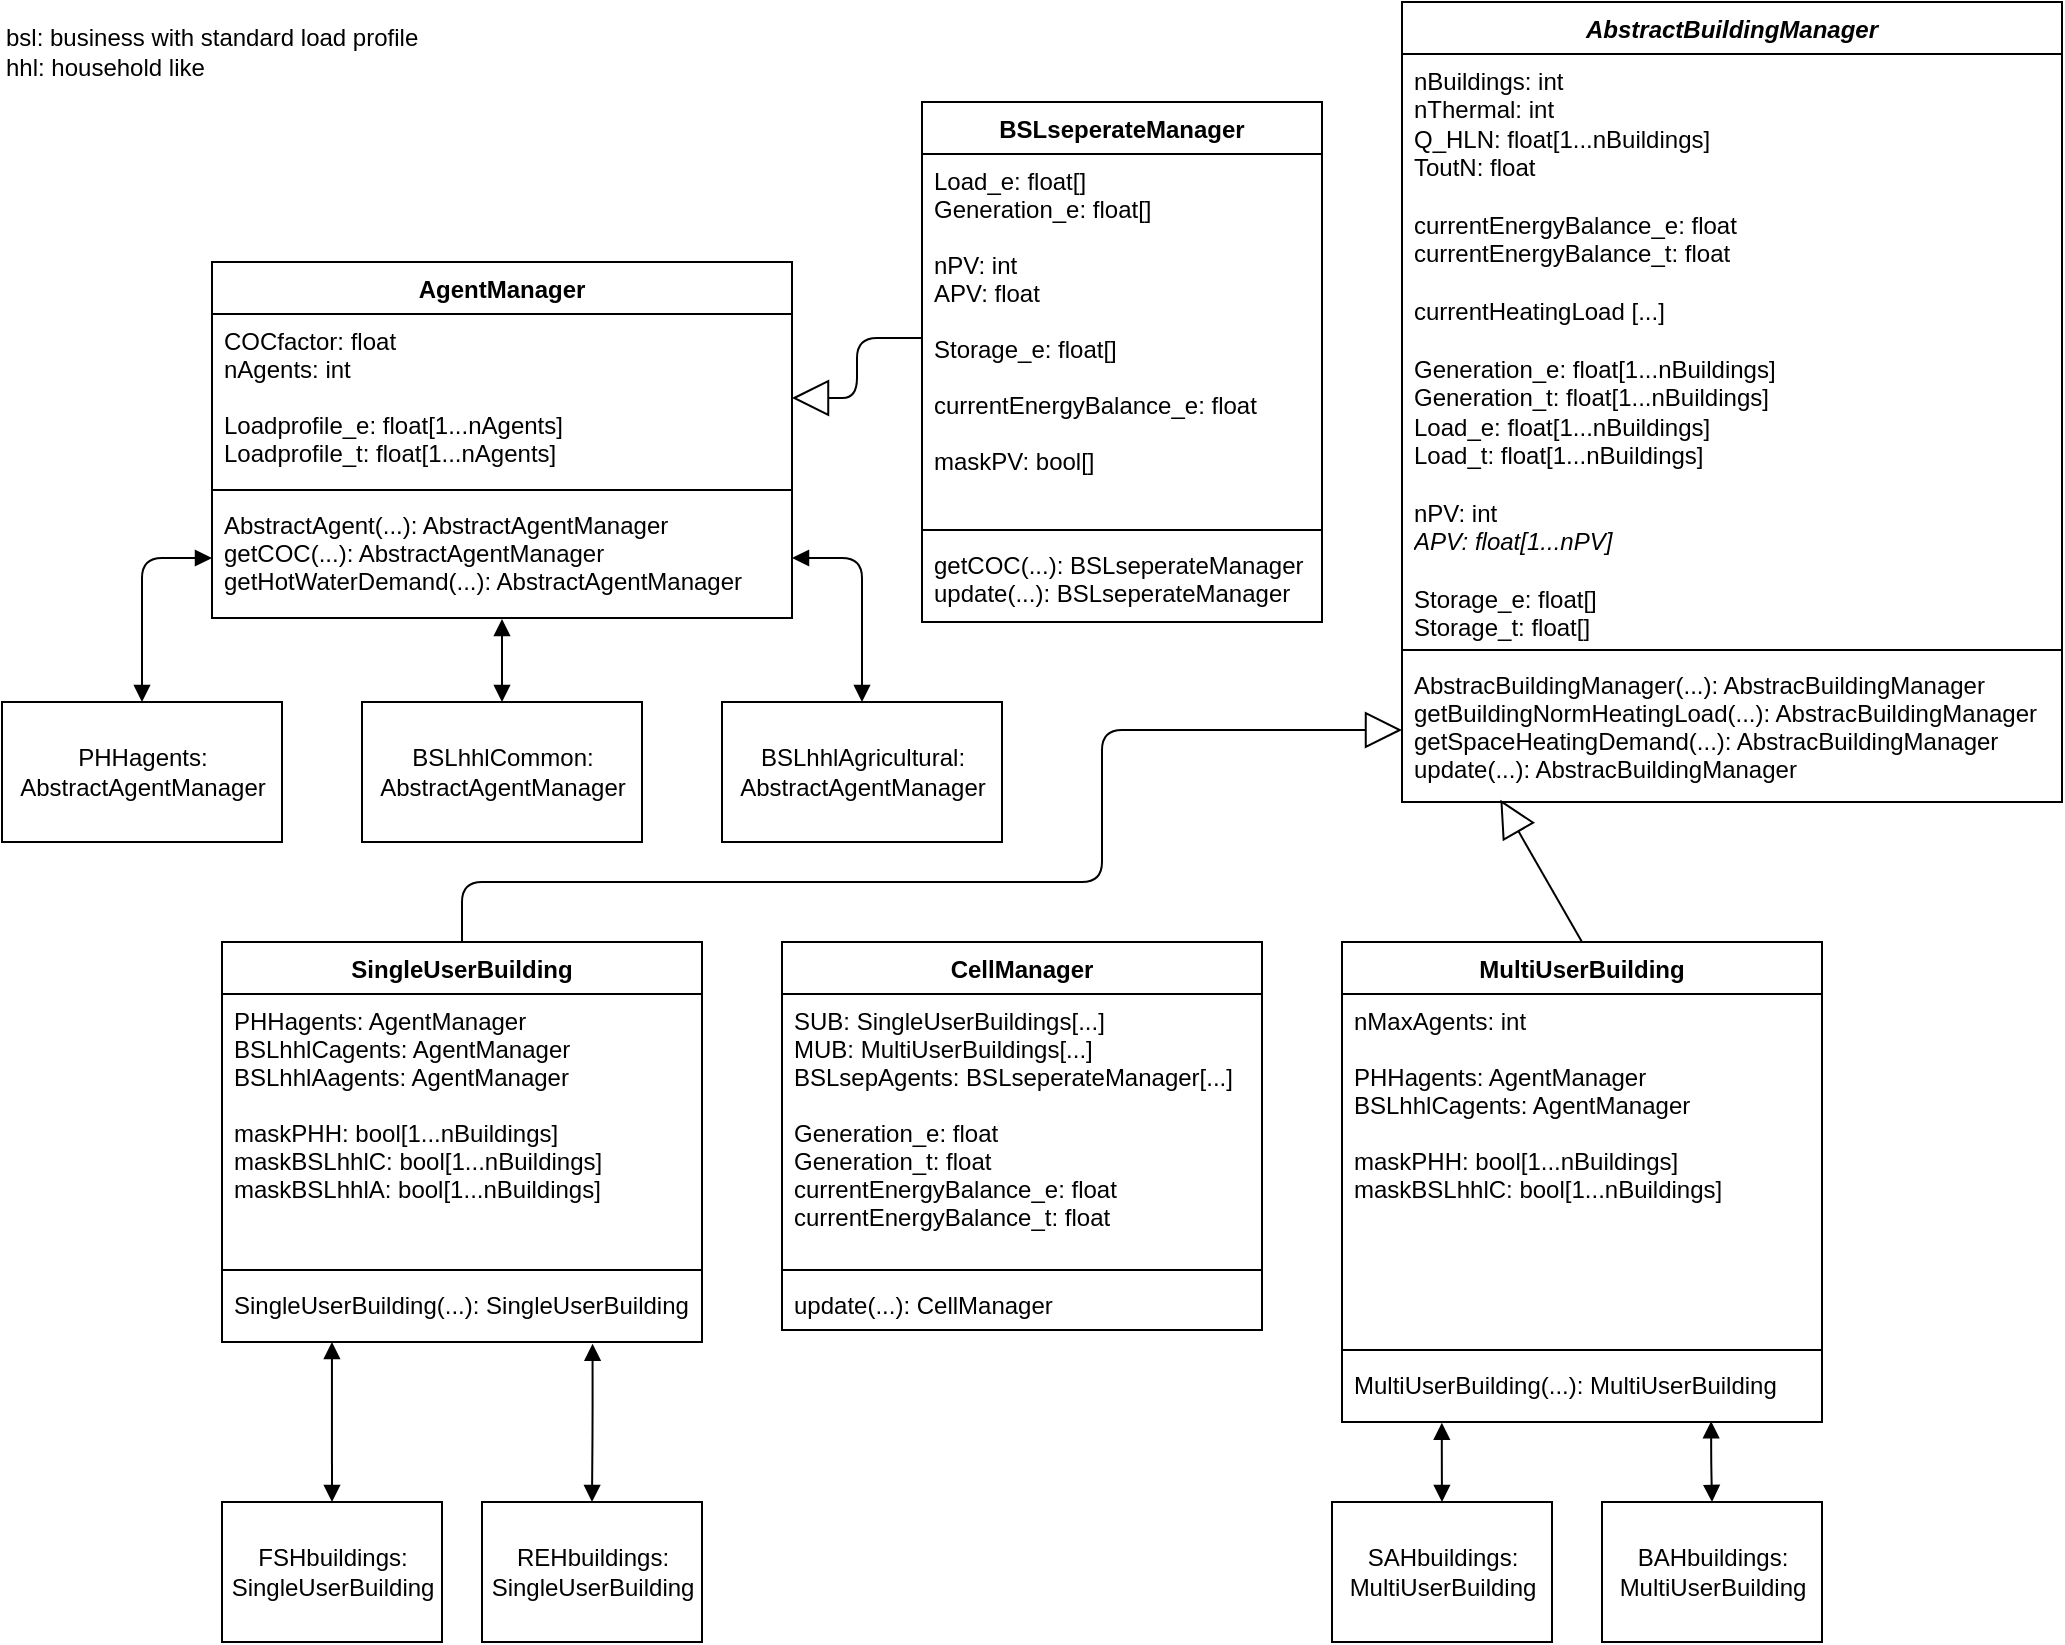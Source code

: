 <mxfile version="13.7.9" type="device" pages="2"><diagram name="WithBuildings" id="p5n9hh2lU_xs5VrVmWJI"><mxGraphModel dx="1486" dy="1366" grid="1" gridSize="10" guides="1" tooltips="1" connect="1" arrows="1" fold="1" page="0" pageScale="1" pageWidth="827" pageHeight="1169" math="0" shadow="0"><root><mxCell id="iIcprCzqa_35tkKyvTwe-0"/><mxCell id="iIcprCzqa_35tkKyvTwe-1" parent="iIcprCzqa_35tkKyvTwe-0"/><mxCell id="QMIA2FYux0bxxh33_tpN-4" value="PHHagents: &lt;br&gt;AbstractAgentManager" style="html=1;" parent="iIcprCzqa_35tkKyvTwe-1" vertex="1"><mxGeometry x="-70" y="240" width="140" height="70" as="geometry"/></mxCell><mxCell id="QMIA2FYux0bxxh33_tpN-5" value="" style="endArrow=block;startArrow=block;endFill=1;startFill=1;html=1;entryX=0.5;entryY=0;entryDx=0;entryDy=0;edgeStyle=orthogonalEdgeStyle;exitX=0;exitY=0.5;exitDx=0;exitDy=0;" parent="iIcprCzqa_35tkKyvTwe-1" source="iIcprCzqa_35tkKyvTwe-10" target="QMIA2FYux0bxxh33_tpN-4" edge="1"><mxGeometry width="160" relative="1" as="geometry"><mxPoint x="200" y="430" as="sourcePoint"/><mxPoint x="240" y="450" as="targetPoint"/></mxGeometry></mxCell><mxCell id="QMIA2FYux0bxxh33_tpN-6" value="BSLhhlCommon: &lt;br&gt;AbstractAgentManager" style="html=1;" parent="iIcprCzqa_35tkKyvTwe-1" vertex="1"><mxGeometry x="110" y="240" width="140" height="70" as="geometry"/></mxCell><mxCell id="QMIA2FYux0bxxh33_tpN-7" value="BSLhhlAgricultural: &lt;br&gt;AbstractAgentManager" style="html=1;" parent="iIcprCzqa_35tkKyvTwe-1" vertex="1"><mxGeometry x="290" y="240" width="140" height="70" as="geometry"/></mxCell><mxCell id="QMIA2FYux0bxxh33_tpN-8" value="" style="endArrow=block;startArrow=block;endFill=1;startFill=1;html=1;entryX=0.5;entryY=0;entryDx=0;entryDy=0;edgeStyle=orthogonalEdgeStyle;exitX=0.5;exitY=1.009;exitDx=0;exitDy=0;exitPerimeter=0;" parent="iIcprCzqa_35tkKyvTwe-1" source="iIcprCzqa_35tkKyvTwe-10" target="QMIA2FYux0bxxh33_tpN-6" edge="1"><mxGeometry width="160" relative="1" as="geometry"><mxPoint x="190" y="259" as="sourcePoint"/><mxPoint x="100" y="290" as="targetPoint"/></mxGeometry></mxCell><mxCell id="QMIA2FYux0bxxh33_tpN-9" value="" style="endArrow=block;startArrow=block;endFill=1;startFill=1;html=1;exitX=1;exitY=0.5;exitDx=0;exitDy=0;edgeStyle=orthogonalEdgeStyle;entryX=0.5;entryY=0;entryDx=0;entryDy=0;" parent="iIcprCzqa_35tkKyvTwe-1" source="iIcprCzqa_35tkKyvTwe-10" target="QMIA2FYux0bxxh33_tpN-7" edge="1"><mxGeometry width="160" relative="1" as="geometry"><mxPoint x="153.881" y="258" as="sourcePoint"/><mxPoint x="353" y="250" as="targetPoint"/></mxGeometry></mxCell><mxCell id="QMIA2FYux0bxxh33_tpN-10" value="SingleUserBuilding" style="swimlane;fontStyle=1;align=center;verticalAlign=top;childLayout=stackLayout;horizontal=1;startSize=26;horizontalStack=0;resizeParent=1;resizeParentMax=0;resizeLast=0;collapsible=1;marginBottom=0;" parent="iIcprCzqa_35tkKyvTwe-1" vertex="1"><mxGeometry x="40" y="360" width="240" height="200" as="geometry"/></mxCell><mxCell id="QMIA2FYux0bxxh33_tpN-11" value="PHHagents: AgentManager&#10;BSLhhlCagents: AgentManager&#10;BSLhhlAagents: AgentManager&#10;&#10;maskPHH: bool[1...nBuildings]&#10;maskBSLhhlC: bool[1...nBuildings]&#10;maskBSLhhlA: bool[1...nBuildings]" style="text;strokeColor=none;fillColor=none;align=left;verticalAlign=top;spacingLeft=4;spacingRight=4;overflow=hidden;rotatable=0;points=[[0,0.5],[1,0.5]];portConstraint=eastwest;" parent="QMIA2FYux0bxxh33_tpN-10" vertex="1"><mxGeometry y="26" width="240" height="134" as="geometry"/></mxCell><mxCell id="z3SAqlp-IswpCalA9vZA-8" value="" style="line;strokeWidth=1;fillColor=none;align=left;verticalAlign=middle;spacingTop=-1;spacingLeft=3;spacingRight=3;rotatable=0;labelPosition=right;points=[];portConstraint=eastwest;" parent="QMIA2FYux0bxxh33_tpN-10" vertex="1"><mxGeometry y="160" width="240" height="8" as="geometry"/></mxCell><mxCell id="z3SAqlp-IswpCalA9vZA-9" value="SingleUserBuilding(...): SingleUserBuilding" style="text;strokeColor=none;fillColor=none;align=left;verticalAlign=top;spacingLeft=4;spacingRight=4;overflow=hidden;rotatable=0;points=[[0,0.5],[1,0.5]];portConstraint=eastwest;" parent="QMIA2FYux0bxxh33_tpN-10" vertex="1"><mxGeometry y="168" width="240" height="32" as="geometry"/></mxCell><mxCell id="z3SAqlp-IswpCalA9vZA-14" value="FSHbuildings: &lt;br&gt;SingleUserBuilding" style="html=1;" parent="iIcprCzqa_35tkKyvTwe-1" vertex="1"><mxGeometry x="40" y="640" width="110" height="70" as="geometry"/></mxCell><mxCell id="z3SAqlp-IswpCalA9vZA-19" value="REHbuildings: &lt;br&gt;SingleUserBuilding" style="html=1;" parent="iIcprCzqa_35tkKyvTwe-1" vertex="1"><mxGeometry x="170" y="640" width="110" height="70" as="geometry"/></mxCell><mxCell id="z3SAqlp-IswpCalA9vZA-20" value="" style="endArrow=block;startArrow=block;endFill=1;startFill=1;html=1;entryX=0.5;entryY=0;entryDx=0;entryDy=0;exitX=0.229;exitY=1;exitDx=0;exitDy=0;exitPerimeter=0;" parent="iIcprCzqa_35tkKyvTwe-1" source="z3SAqlp-IswpCalA9vZA-9" target="z3SAqlp-IswpCalA9vZA-14" edge="1"><mxGeometry width="160" relative="1" as="geometry"><mxPoint x="95" y="600" as="sourcePoint"/><mxPoint x="90" y="250" as="targetPoint"/></mxGeometry></mxCell><mxCell id="z3SAqlp-IswpCalA9vZA-21" value="" style="endArrow=block;startArrow=block;endFill=1;startFill=1;html=1;entryX=0.5;entryY=0;entryDx=0;entryDy=0;edgeStyle=orthogonalEdgeStyle;exitX=0.772;exitY=1.026;exitDx=0;exitDy=0;exitPerimeter=0;" parent="iIcprCzqa_35tkKyvTwe-1" source="z3SAqlp-IswpCalA9vZA-9" target="z3SAqlp-IswpCalA9vZA-19" edge="1"><mxGeometry width="160" relative="1" as="geometry"><mxPoint x="120" y="188" as="sourcePoint"/><mxPoint x="100" y="260" as="targetPoint"/></mxGeometry></mxCell><mxCell id="z3SAqlp-IswpCalA9vZA-22" value="SAHbuildings: &lt;br&gt;MultiUserBuilding" style="html=1;" parent="iIcprCzqa_35tkKyvTwe-1" vertex="1"><mxGeometry x="595" y="640" width="110" height="70" as="geometry"/></mxCell><mxCell id="z3SAqlp-IswpCalA9vZA-23" value="" style="endArrow=block;startArrow=block;endFill=1;startFill=1;html=1;entryX=0.5;entryY=0;entryDx=0;entryDy=0;edgeStyle=orthogonalEdgeStyle;exitX=0.208;exitY=1.011;exitDx=0;exitDy=0;exitPerimeter=0;" parent="iIcprCzqa_35tkKyvTwe-1" source="z3SAqlp-IswpCalA9vZA-13" target="z3SAqlp-IswpCalA9vZA-22" edge="1"><mxGeometry width="160" relative="1" as="geometry"><mxPoint x="640" y="620" as="sourcePoint"/><mxPoint x="605" y="250" as="targetPoint"/><Array as="points"/></mxGeometry></mxCell><mxCell id="z3SAqlp-IswpCalA9vZA-24" value="BAHbuildings: &lt;br&gt;MultiUserBuilding" style="html=1;" parent="iIcprCzqa_35tkKyvTwe-1" vertex="1"><mxGeometry x="730" y="640" width="110" height="70" as="geometry"/></mxCell><mxCell id="z3SAqlp-IswpCalA9vZA-25" value="" style="endArrow=block;startArrow=block;endFill=1;startFill=1;html=1;entryX=0.5;entryY=0;entryDx=0;entryDy=0;edgeStyle=orthogonalEdgeStyle;exitX=0.769;exitY=0.989;exitDx=0;exitDy=0;exitPerimeter=0;" parent="iIcprCzqa_35tkKyvTwe-1" source="z3SAqlp-IswpCalA9vZA-13" target="z3SAqlp-IswpCalA9vZA-24" edge="1"><mxGeometry width="160" relative="1" as="geometry"><mxPoint x="730" y="620" as="sourcePoint"/><mxPoint x="740" y="250" as="targetPoint"/></mxGeometry></mxCell><mxCell id="z3SAqlp-IswpCalA9vZA-28" value="" style="endArrow=block;endSize=16;endFill=0;html=1;exitX=0.5;exitY=0;exitDx=0;exitDy=0;edgeStyle=orthogonalEdgeStyle;entryX=0;entryY=0.5;entryDx=0;entryDy=0;" parent="iIcprCzqa_35tkKyvTwe-1" source="QMIA2FYux0bxxh33_tpN-10" target="QMIA2FYux0bxxh33_tpN-3" edge="1"><mxGeometry width="160" relative="1" as="geometry"><mxPoint x="110" y="330" as="sourcePoint"/><mxPoint x="270" y="330" as="targetPoint"/><Array as="points"><mxPoint x="160" y="330"/><mxPoint x="480" y="330"/><mxPoint x="480" y="254"/></Array></mxGeometry></mxCell><mxCell id="z3SAqlp-IswpCalA9vZA-30" value="" style="endArrow=block;endSize=16;endFill=0;html=1;exitX=0.5;exitY=0;exitDx=0;exitDy=0;entryX=0.149;entryY=0.984;entryDx=0;entryDy=0;entryPerimeter=0;" parent="iIcprCzqa_35tkKyvTwe-1" source="z3SAqlp-IswpCalA9vZA-10" target="QMIA2FYux0bxxh33_tpN-3" edge="1"><mxGeometry width="160" relative="1" as="geometry"><mxPoint x="620" y="350" as="sourcePoint"/><mxPoint x="700" y="330" as="targetPoint"/></mxGeometry></mxCell><mxCell id="Z8a0OS1gLRZD4LlienRj-0" value="BSLseperateManager" style="swimlane;fontStyle=1;align=center;verticalAlign=top;childLayout=stackLayout;horizontal=1;startSize=26;horizontalStack=0;resizeParent=1;resizeParentMax=0;resizeLast=0;collapsible=1;marginBottom=0;" parent="iIcprCzqa_35tkKyvTwe-1" vertex="1"><mxGeometry x="390" y="-60" width="200" height="260" as="geometry"/></mxCell><mxCell id="Z8a0OS1gLRZD4LlienRj-1" value="Load_e: float[]&#10;Generation_e: float[]&#10;&#10;nPV: int&#10;APV: float&#10;&#10;Storage_e: float[]&#10;&#10;currentEnergyBalance_e: float&#10;&#10;maskPV: bool[]" style="text;strokeColor=none;fillColor=none;align=left;verticalAlign=top;spacingLeft=4;spacingRight=4;overflow=hidden;rotatable=0;points=[[0,0.5],[1,0.5]];portConstraint=eastwest;" parent="Z8a0OS1gLRZD4LlienRj-0" vertex="1"><mxGeometry y="26" width="200" height="184" as="geometry"/></mxCell><mxCell id="Z8a0OS1gLRZD4LlienRj-2" value="" style="line;strokeWidth=1;fillColor=none;align=left;verticalAlign=middle;spacingTop=-1;spacingLeft=3;spacingRight=3;rotatable=0;labelPosition=right;points=[];portConstraint=eastwest;" parent="Z8a0OS1gLRZD4LlienRj-0" vertex="1"><mxGeometry y="210" width="200" height="8" as="geometry"/></mxCell><mxCell id="Z8a0OS1gLRZD4LlienRj-3" value="getCOC(...): BSLseperateManager&#10;update(...): BSLseperateManager" style="text;strokeColor=none;fillColor=none;align=left;verticalAlign=top;spacingLeft=4;spacingRight=4;overflow=hidden;rotatable=0;points=[[0,0.5],[1,0.5]];portConstraint=eastwest;fontStyle=0" parent="Z8a0OS1gLRZD4LlienRj-0" vertex="1"><mxGeometry y="218" width="200" height="42" as="geometry"/></mxCell><mxCell id="Z8a0OS1gLRZD4LlienRj-4" value="" style="endArrow=block;endSize=16;endFill=0;html=1;exitX=0;exitY=0.5;exitDx=0;exitDy=0;entryX=1;entryY=0.5;entryDx=0;entryDy=0;edgeStyle=elbowEdgeStyle;" parent="iIcprCzqa_35tkKyvTwe-1" source="Z8a0OS1gLRZD4LlienRj-1" target="iIcprCzqa_35tkKyvTwe-8" edge="1"><mxGeometry width="160" relative="1" as="geometry"><mxPoint x="690" y="370" as="sourcePoint"/><mxPoint x="689.94" y="340" as="targetPoint"/></mxGeometry></mxCell><mxCell id="iIcprCzqa_35tkKyvTwe-7" value="AgentManager" style="swimlane;fontStyle=1;align=center;verticalAlign=top;childLayout=stackLayout;horizontal=1;startSize=26;horizontalStack=0;resizeParent=1;resizeParentMax=0;resizeLast=0;collapsible=1;marginBottom=0;" parent="iIcprCzqa_35tkKyvTwe-1" vertex="1"><mxGeometry x="35" y="20" width="290" height="178" as="geometry"/></mxCell><mxCell id="iIcprCzqa_35tkKyvTwe-8" value="COCfactor: float&#10;nAgents: int&#10;&#10;Loadprofile_e: float[1...nAgents]&#10;Loadprofile_t: float[1...nAgents]" style="text;strokeColor=none;fillColor=none;align=left;verticalAlign=top;spacingLeft=4;spacingRight=4;overflow=hidden;rotatable=0;points=[[0,0.5],[1,0.5]];portConstraint=eastwest;" parent="iIcprCzqa_35tkKyvTwe-7" vertex="1"><mxGeometry y="26" width="290" height="84" as="geometry"/></mxCell><mxCell id="iIcprCzqa_35tkKyvTwe-9" value="" style="line;strokeWidth=1;fillColor=none;align=left;verticalAlign=middle;spacingTop=-1;spacingLeft=3;spacingRight=3;rotatable=0;labelPosition=right;points=[];portConstraint=eastwest;" parent="iIcprCzqa_35tkKyvTwe-7" vertex="1"><mxGeometry y="110" width="290" height="8" as="geometry"/></mxCell><mxCell id="iIcprCzqa_35tkKyvTwe-10" value="AbstractAgent(...): AbstractAgentManager&#10;getCOC(...): AbstractAgentManager&#10;getHotWaterDemand(...): AbstractAgentManager" style="text;strokeColor=none;fillColor=none;align=left;verticalAlign=top;spacingLeft=4;spacingRight=4;overflow=hidden;rotatable=0;points=[[0,0.5],[1,0.5]];portConstraint=eastwest;" parent="iIcprCzqa_35tkKyvTwe-7" vertex="1"><mxGeometry y="118" width="290" height="60" as="geometry"/></mxCell><mxCell id="5BjD_3n1bj2MjVJtCZJ5-0" value="bsl: business with standard load profile&lt;br&gt;hhl: household like" style="text;html=1;align=left;verticalAlign=middle;resizable=0;points=[];autosize=1;" parent="iIcprCzqa_35tkKyvTwe-1" vertex="1"><mxGeometry x="-70" y="-100" width="220" height="30" as="geometry"/></mxCell><mxCell id="QMIA2FYux0bxxh33_tpN-0" value="AbstractBuildingManager" style="swimlane;fontStyle=3;align=center;verticalAlign=top;childLayout=stackLayout;horizontal=1;startSize=26;horizontalStack=0;resizeParent=1;resizeParentMax=0;resizeLast=0;collapsible=1;marginBottom=0;" parent="iIcprCzqa_35tkKyvTwe-1" vertex="1"><mxGeometry x="630" y="-110" width="330" height="400" as="geometry"/></mxCell><mxCell id="QMIA2FYux0bxxh33_tpN-1" value="nBuildings: int&lt;br&gt;nThermal: int&lt;br&gt;Q_HLN: float[1...nBuildings]&lt;br&gt;ToutN: float&lt;br&gt;&lt;br&gt;currentEnergyBalance_e: float&lt;br&gt;currentEnergyBalance_t: float&lt;br&gt;&lt;br&gt;currentHeatingLoad [...]&lt;br&gt;&lt;br&gt;Generation_e:&amp;nbsp;float[1...nBuildings]&lt;br&gt;Generation_t:&amp;nbsp;float[1...nBuildings]&lt;br&gt;Load_e:&amp;nbsp;float[1...nBuildings]&lt;br&gt;Load_t:&amp;nbsp;float[1...nBuildings]&lt;br&gt;&lt;br&gt;nPV:&amp;nbsp;int&lt;br&gt;&lt;i&gt;APV: float[1...nPV]&lt;br&gt;&lt;/i&gt;&lt;br&gt;Storage_e: float[]&lt;br&gt;Storage_t: float[]&lt;br&gt;&lt;br&gt;maskPV: bool[]&lt;br&gt;maskThermal: bool[]" style="text;strokeColor=none;fillColor=none;align=left;verticalAlign=top;spacingLeft=4;spacingRight=4;overflow=hidden;rotatable=0;points=[[0,0.5],[1,0.5]];portConstraint=eastwest;fontStyle=0;html=1;" parent="QMIA2FYux0bxxh33_tpN-0" vertex="1"><mxGeometry y="26" width="330" height="294" as="geometry"/></mxCell><mxCell id="QMIA2FYux0bxxh33_tpN-2" value="" style="line;strokeWidth=1;fillColor=none;align=left;verticalAlign=middle;spacingTop=-1;spacingLeft=3;spacingRight=3;rotatable=0;labelPosition=right;points=[];portConstraint=eastwest;" parent="QMIA2FYux0bxxh33_tpN-0" vertex="1"><mxGeometry y="320" width="330" height="8" as="geometry"/></mxCell><mxCell id="QMIA2FYux0bxxh33_tpN-3" value="AbstracBuildingManager(...): AbstracBuildingManager&#10;getBuildingNormHeatingLoad(...): AbstracBuildingManager&#10;getSpaceHeatingDemand(...): AbstracBuildingManager&#10;update(...): AbstracBuildingManager" style="text;strokeColor=none;fillColor=none;align=left;verticalAlign=top;spacingLeft=4;spacingRight=4;overflow=hidden;rotatable=0;points=[[0,0.5],[1,0.5]];portConstraint=eastwest;" parent="QMIA2FYux0bxxh33_tpN-0" vertex="1"><mxGeometry y="328" width="330" height="72" as="geometry"/></mxCell><mxCell id="z3SAqlp-IswpCalA9vZA-10" value="MultiUserBuilding" style="swimlane;fontStyle=1;align=center;verticalAlign=top;childLayout=stackLayout;horizontal=1;startSize=26;horizontalStack=0;resizeParent=1;resizeParentMax=0;resizeLast=0;collapsible=1;marginBottom=0;" parent="iIcprCzqa_35tkKyvTwe-1" vertex="1"><mxGeometry x="600" y="360" width="240" height="240" as="geometry"/></mxCell><mxCell id="z3SAqlp-IswpCalA9vZA-11" value="nMaxAgents: int&#10;&#10;PHHagents: AgentManager&#10;BSLhhlCagents: AgentManager&#10;&#10;maskPHH: bool[1...nBuildings]&#10;maskBSLhhlC: bool[1...nBuildings]" style="text;strokeColor=none;fillColor=none;align=left;verticalAlign=top;spacingLeft=4;spacingRight=4;overflow=hidden;rotatable=0;points=[[0,0.5],[1,0.5]];portConstraint=eastwest;" parent="z3SAqlp-IswpCalA9vZA-10" vertex="1"><mxGeometry y="26" width="240" height="174" as="geometry"/></mxCell><mxCell id="z3SAqlp-IswpCalA9vZA-12" value="" style="line;strokeWidth=1;fillColor=none;align=left;verticalAlign=middle;spacingTop=-1;spacingLeft=3;spacingRight=3;rotatable=0;labelPosition=right;points=[];portConstraint=eastwest;" parent="z3SAqlp-IswpCalA9vZA-10" vertex="1"><mxGeometry y="200" width="240" height="8" as="geometry"/></mxCell><mxCell id="z3SAqlp-IswpCalA9vZA-13" value="MultiUserBuilding(...): MultiUserBuilding" style="text;strokeColor=none;fillColor=none;align=left;verticalAlign=top;spacingLeft=4;spacingRight=4;overflow=hidden;rotatable=0;points=[[0,0.5],[1,0.5]];portConstraint=eastwest;" parent="z3SAqlp-IswpCalA9vZA-10" vertex="1"><mxGeometry y="208" width="240" height="32" as="geometry"/></mxCell><mxCell id="iIcprCzqa_35tkKyvTwe-15" value="CellManager" style="swimlane;fontStyle=1;align=center;verticalAlign=top;childLayout=stackLayout;horizontal=1;startSize=26;horizontalStack=0;resizeParent=1;resizeParentMax=0;resizeLast=0;collapsible=1;marginBottom=0;" parent="iIcprCzqa_35tkKyvTwe-1" vertex="1"><mxGeometry x="320" y="360" width="240" height="194" as="geometry"/></mxCell><mxCell id="iIcprCzqa_35tkKyvTwe-16" value="SUB: SingleUserBuildings[...]&#10;MUB: MultiUserBuildings[...]&#10;BSLsepAgents: BSLseperateManager[...]&#10;&#10;Generation_e: float&#10;Generation_t: float&#10;currentEnergyBalance_e: float&#10;currentEnergyBalance_t: float" style="text;strokeColor=none;fillColor=none;align=left;verticalAlign=top;spacingLeft=4;spacingRight=4;overflow=hidden;rotatable=0;points=[[0,0.5],[1,0.5]];portConstraint=eastwest;" parent="iIcprCzqa_35tkKyvTwe-15" vertex="1"><mxGeometry y="26" width="240" height="134" as="geometry"/></mxCell><mxCell id="iIcprCzqa_35tkKyvTwe-17" value="" style="line;strokeWidth=1;fillColor=none;align=left;verticalAlign=middle;spacingTop=-1;spacingLeft=3;spacingRight=3;rotatable=0;labelPosition=right;points=[];portConstraint=eastwest;" parent="iIcprCzqa_35tkKyvTwe-15" vertex="1"><mxGeometry y="160" width="240" height="8" as="geometry"/></mxCell><mxCell id="iIcprCzqa_35tkKyvTwe-18" value="update(...): CellManager" style="text;strokeColor=none;fillColor=none;align=left;verticalAlign=top;spacingLeft=4;spacingRight=4;overflow=hidden;rotatable=0;points=[[0,0.5],[1,0.5]];portConstraint=eastwest;" parent="iIcprCzqa_35tkKyvTwe-15" vertex="1"><mxGeometry y="168" width="240" height="26" as="geometry"/></mxCell></root></mxGraphModel></diagram><diagram id="C5RBs43oDa-KdzZeNtuy" name="WithoutBuildings"><mxGraphModel dx="1086" dy="966" grid="1" gridSize="10" guides="1" tooltips="1" connect="1" arrows="1" fold="1" page="1" pageScale="1" pageWidth="827" pageHeight="1169" math="0" shadow="0"><root><mxCell id="WIyWlLk6GJQsqaUBKTNV-0"/><mxCell id="WIyWlLk6GJQsqaUBKTNV-1" parent="WIyWlLk6GJQsqaUBKTNV-0"/><mxCell id="dwv4AaGT30mas7eyUpvQ-11" value="" style="endArrow=block;endSize=16;endFill=0;html=1;exitX=0.5;exitY=0;exitDx=0;exitDy=0;entryX=0;entryY=0.5;entryDx=0;entryDy=0;edgeStyle=orthogonalEdgeStyle;" parent="WIyWlLk6GJQsqaUBKTNV-1" source="dwv4AaGT30mas7eyUpvQ-7" target="dwv4AaGT30mas7eyUpvQ-6" edge="1"><mxGeometry width="160" relative="1" as="geometry"><mxPoint x="410" y="450" as="sourcePoint"/><mxPoint x="570" y="450" as="targetPoint"/></mxGeometry></mxCell><mxCell id="dwv4AaGT30mas7eyUpvQ-16" value="" style="endArrow=block;endSize=16;endFill=0;html=1;exitX=0.5;exitY=0;exitDx=0;exitDy=0;entryX=1;entryY=0.5;entryDx=0;entryDy=0;edgeStyle=orthogonalEdgeStyle;" parent="WIyWlLk6GJQsqaUBKTNV-1" source="0bhm7REXsvqrOuiMjejc-0" target="dwv4AaGT30mas7eyUpvQ-6" edge="1"><mxGeometry x="-0.17" y="9" width="160" relative="1" as="geometry"><mxPoint x="570.0" y="480" as="sourcePoint"/><mxPoint x="740" y="360" as="targetPoint"/><mxPoint y="-18" as="offset"/></mxGeometry></mxCell><mxCell id="dwv4AaGT30mas7eyUpvQ-21" value="" style="endArrow=diamondThin;endFill=0;endSize=24;html=1;exitX=0;exitY=0.5;exitDx=0;exitDy=0;entryX=0;entryY=0.5;entryDx=0;entryDy=0;edgeStyle=orthogonalEdgeStyle;" parent="WIyWlLk6GJQsqaUBKTNV-1" source="dwv4AaGT30mas7eyUpvQ-10" target="dwv4AaGT30mas7eyUpvQ-18" edge="1"><mxGeometry width="160" relative="1" as="geometry"><mxPoint x="120" y="690" as="sourcePoint"/><mxPoint x="280" y="690" as="targetPoint"/></mxGeometry></mxCell><mxCell id="dwv4AaGT30mas7eyUpvQ-22" value="" style="endArrow=diamondThin;endFill=0;endSize=24;html=1;exitX=1;exitY=0.5;exitDx=0;exitDy=0;entryX=1;entryY=0.5;entryDx=0;entryDy=0;edgeStyle=orthogonalEdgeStyle;" parent="WIyWlLk6GJQsqaUBKTNV-1" source="0bhm7REXsvqrOuiMjejc-3" target="dwv4AaGT30mas7eyUpvQ-18" edge="1"><mxGeometry width="160" relative="1" as="geometry"><mxPoint x="650" y="533.0" as="sourcePoint"/><mxPoint x="730" y="765" as="targetPoint"/></mxGeometry></mxCell><mxCell id="dwv4AaGT30mas7eyUpvQ-3" value="AbstractAgent" style="swimlane;fontStyle=3;align=center;verticalAlign=top;childLayout=stackLayout;horizontal=1;startSize=26;horizontalStack=0;resizeParent=1;resizeParentMax=0;resizeLast=0;collapsible=1;marginBottom=0;" parent="WIyWlLk6GJQsqaUBKTNV-1" vertex="1"><mxGeometry x="280" y="40" width="200" height="390" as="geometry"/></mxCell><mxCell id="dwv4AaGT30mas7eyUpvQ-4" value="COCfactor: float&#10;nAgents: int&#10;nThermal: int&#10;&#10;Loadprofile_e: float[]&#10;Loadprofile_t: float[]&#10;&#10;Generation_e: float[]&#10;Generation_t: float[]&#10;nPV: int&#10;APV: float&#10;&#10;Storage_e: float[]&#10;Storage_t: float[]&#10;&#10;currentEnergyBalance_e: float&#10;currentEnergyBalance_t: float&#10;&#10;&#10;maskPV: bool[]&#10;maskThermal: bool[]" style="text;strokeColor=none;fillColor=none;align=left;verticalAlign=top;spacingLeft=4;spacingRight=4;overflow=hidden;rotatable=0;points=[[0,0.5],[1,0.5]];portConstraint=eastwest;" parent="dwv4AaGT30mas7eyUpvQ-3" vertex="1"><mxGeometry y="26" width="200" height="314" as="geometry"/></mxCell><mxCell id="dwv4AaGT30mas7eyUpvQ-5" value="" style="line;strokeWidth=1;fillColor=none;align=left;verticalAlign=middle;spacingTop=-1;spacingLeft=3;spacingRight=3;rotatable=0;labelPosition=right;points=[];portConstraint=eastwest;" parent="dwv4AaGT30mas7eyUpvQ-3" vertex="1"><mxGeometry y="340" width="200" height="8" as="geometry"/></mxCell><mxCell id="dwv4AaGT30mas7eyUpvQ-6" value="getCOC(...): AbstractAgent&#10;update(...): AbstracAgent" style="text;strokeColor=none;fillColor=none;align=left;verticalAlign=top;spacingLeft=4;spacingRight=4;overflow=hidden;rotatable=0;points=[[0,0.5],[1,0.5]];portConstraint=eastwest;" parent="dwv4AaGT30mas7eyUpvQ-3" vertex="1"><mxGeometry y="348" width="200" height="42" as="geometry"/></mxCell><mxCell id="0bhm7REXsvqrOuiMjejc-0" value="BSLagents" style="swimlane;fontStyle=1;align=center;verticalAlign=top;childLayout=stackLayout;horizontal=1;startSize=26;horizontalStack=0;resizeParent=1;resizeParentMax=0;resizeLast=0;collapsible=1;marginBottom=0;" parent="WIyWlLk6GJQsqaUBKTNV-1" vertex="1"><mxGeometry x="490" y="480" width="160" height="120" as="geometry"/></mxCell><mxCell id="0bhm7REXsvqrOuiMjejc-1" value="nG0Agents: int&#10;nL0Agents: int&#10;startIdxAgri: int" style="text;strokeColor=none;fillColor=none;align=left;verticalAlign=top;spacingLeft=4;spacingRight=4;overflow=hidden;rotatable=0;points=[[0,0.5],[1,0.5]];portConstraint=eastwest;" parent="0bhm7REXsvqrOuiMjejc-0" vertex="1"><mxGeometry y="26" width="160" height="54" as="geometry"/></mxCell><mxCell id="0bhm7REXsvqrOuiMjejc-2" value="" style="line;strokeWidth=1;fillColor=none;align=left;verticalAlign=middle;spacingTop=-1;spacingLeft=3;spacingRight=3;rotatable=0;labelPosition=right;points=[];portConstraint=eastwest;" parent="0bhm7REXsvqrOuiMjejc-0" vertex="1"><mxGeometry y="80" width="160" height="8" as="geometry"/></mxCell><mxCell id="0bhm7REXsvqrOuiMjejc-3" value="BSLagents(...): BSLagents" style="text;strokeColor=none;fillColor=none;align=left;verticalAlign=top;spacingLeft=4;spacingRight=4;overflow=hidden;rotatable=0;points=[[0,0.5],[1,0.5]];portConstraint=eastwest;" parent="0bhm7REXsvqrOuiMjejc-0" vertex="1"><mxGeometry y="88" width="160" height="32" as="geometry"/></mxCell><mxCell id="dwv4AaGT30mas7eyUpvQ-17" value="CellManager" style="swimlane;fontStyle=1;align=center;verticalAlign=top;childLayout=stackLayout;horizontal=1;startSize=26;horizontalStack=0;resizeParent=1;resizeParentMax=0;resizeLast=0;collapsible=1;marginBottom=0;" parent="WIyWlLk6GJQsqaUBKTNV-1" vertex="1"><mxGeometry x="289" y="530" width="180" height="200" as="geometry"/></mxCell><mxCell id="dwv4AaGT30mas7eyUpvQ-18" value="nBSLagents: int&#10;nPHHagents: int&#10;&#10;BSLagents: BSLagents&#10;PHHagents: PHHagents&#10;&#10;currentEnergyBalance_e: float&#10;currentEnergyBalance_t: float" style="text;strokeColor=none;fillColor=none;align=left;verticalAlign=top;spacingLeft=4;spacingRight=4;overflow=hidden;rotatable=0;points=[[0,0.5],[1,0.5]];portConstraint=eastwest;" parent="dwv4AaGT30mas7eyUpvQ-17" vertex="1"><mxGeometry y="26" width="180" height="124" as="geometry"/></mxCell><mxCell id="dwv4AaGT30mas7eyUpvQ-19" value="" style="line;strokeWidth=1;fillColor=none;align=left;verticalAlign=middle;spacingTop=-1;spacingLeft=3;spacingRight=3;rotatable=0;labelPosition=right;points=[];portConstraint=eastwest;" parent="dwv4AaGT30mas7eyUpvQ-17" vertex="1"><mxGeometry y="150" width="180" height="8" as="geometry"/></mxCell><mxCell id="dwv4AaGT30mas7eyUpvQ-20" value="CellManager(...): CellManager&#10;update(...): CellManager" style="text;strokeColor=none;fillColor=none;align=left;verticalAlign=top;spacingLeft=4;spacingRight=4;overflow=hidden;rotatable=0;points=[[0,0.5],[1,0.5]];portConstraint=eastwest;" parent="dwv4AaGT30mas7eyUpvQ-17" vertex="1"><mxGeometry y="158" width="180" height="42" as="geometry"/></mxCell><mxCell id="dwv4AaGT30mas7eyUpvQ-7" value="PHHagents" style="swimlane;fontStyle=1;align=center;verticalAlign=top;childLayout=stackLayout;horizontal=1;startSize=26;horizontalStack=0;resizeParent=1;resizeParentMax=0;resizeLast=0;collapsible=1;marginBottom=0;" parent="WIyWlLk6GJQsqaUBKTNV-1" vertex="1"><mxGeometry x="110" y="480" width="160" height="100" as="geometry"/></mxCell><mxCell id="dwv4AaGT30mas7eyUpvQ-8" value="HotWaterProfile: float[]" style="text;strokeColor=none;fillColor=none;align=left;verticalAlign=top;spacingLeft=4;spacingRight=4;overflow=hidden;rotatable=0;points=[[0,0.5],[1,0.5]];portConstraint=eastwest;" parent="dwv4AaGT30mas7eyUpvQ-7" vertex="1"><mxGeometry y="26" width="160" height="26" as="geometry"/></mxCell><mxCell id="dwv4AaGT30mas7eyUpvQ-9" value="" style="line;strokeWidth=1;fillColor=none;align=left;verticalAlign=middle;spacingTop=-1;spacingLeft=3;spacingRight=3;rotatable=0;labelPosition=right;points=[];portConstraint=eastwest;" parent="dwv4AaGT30mas7eyUpvQ-7" vertex="1"><mxGeometry y="52" width="160" height="8" as="geometry"/></mxCell><mxCell id="dwv4AaGT30mas7eyUpvQ-10" value="PHHagents(...): PHHagents&#10;update(...): PHHagents" style="text;strokeColor=none;fillColor=none;align=left;verticalAlign=top;spacingLeft=4;spacingRight=4;overflow=hidden;rotatable=0;points=[[0,0.5],[1,0.5]];portConstraint=eastwest;" parent="dwv4AaGT30mas7eyUpvQ-7" vertex="1"><mxGeometry y="60" width="160" height="40" as="geometry"/></mxCell></root></mxGraphModel></diagram></mxfile>